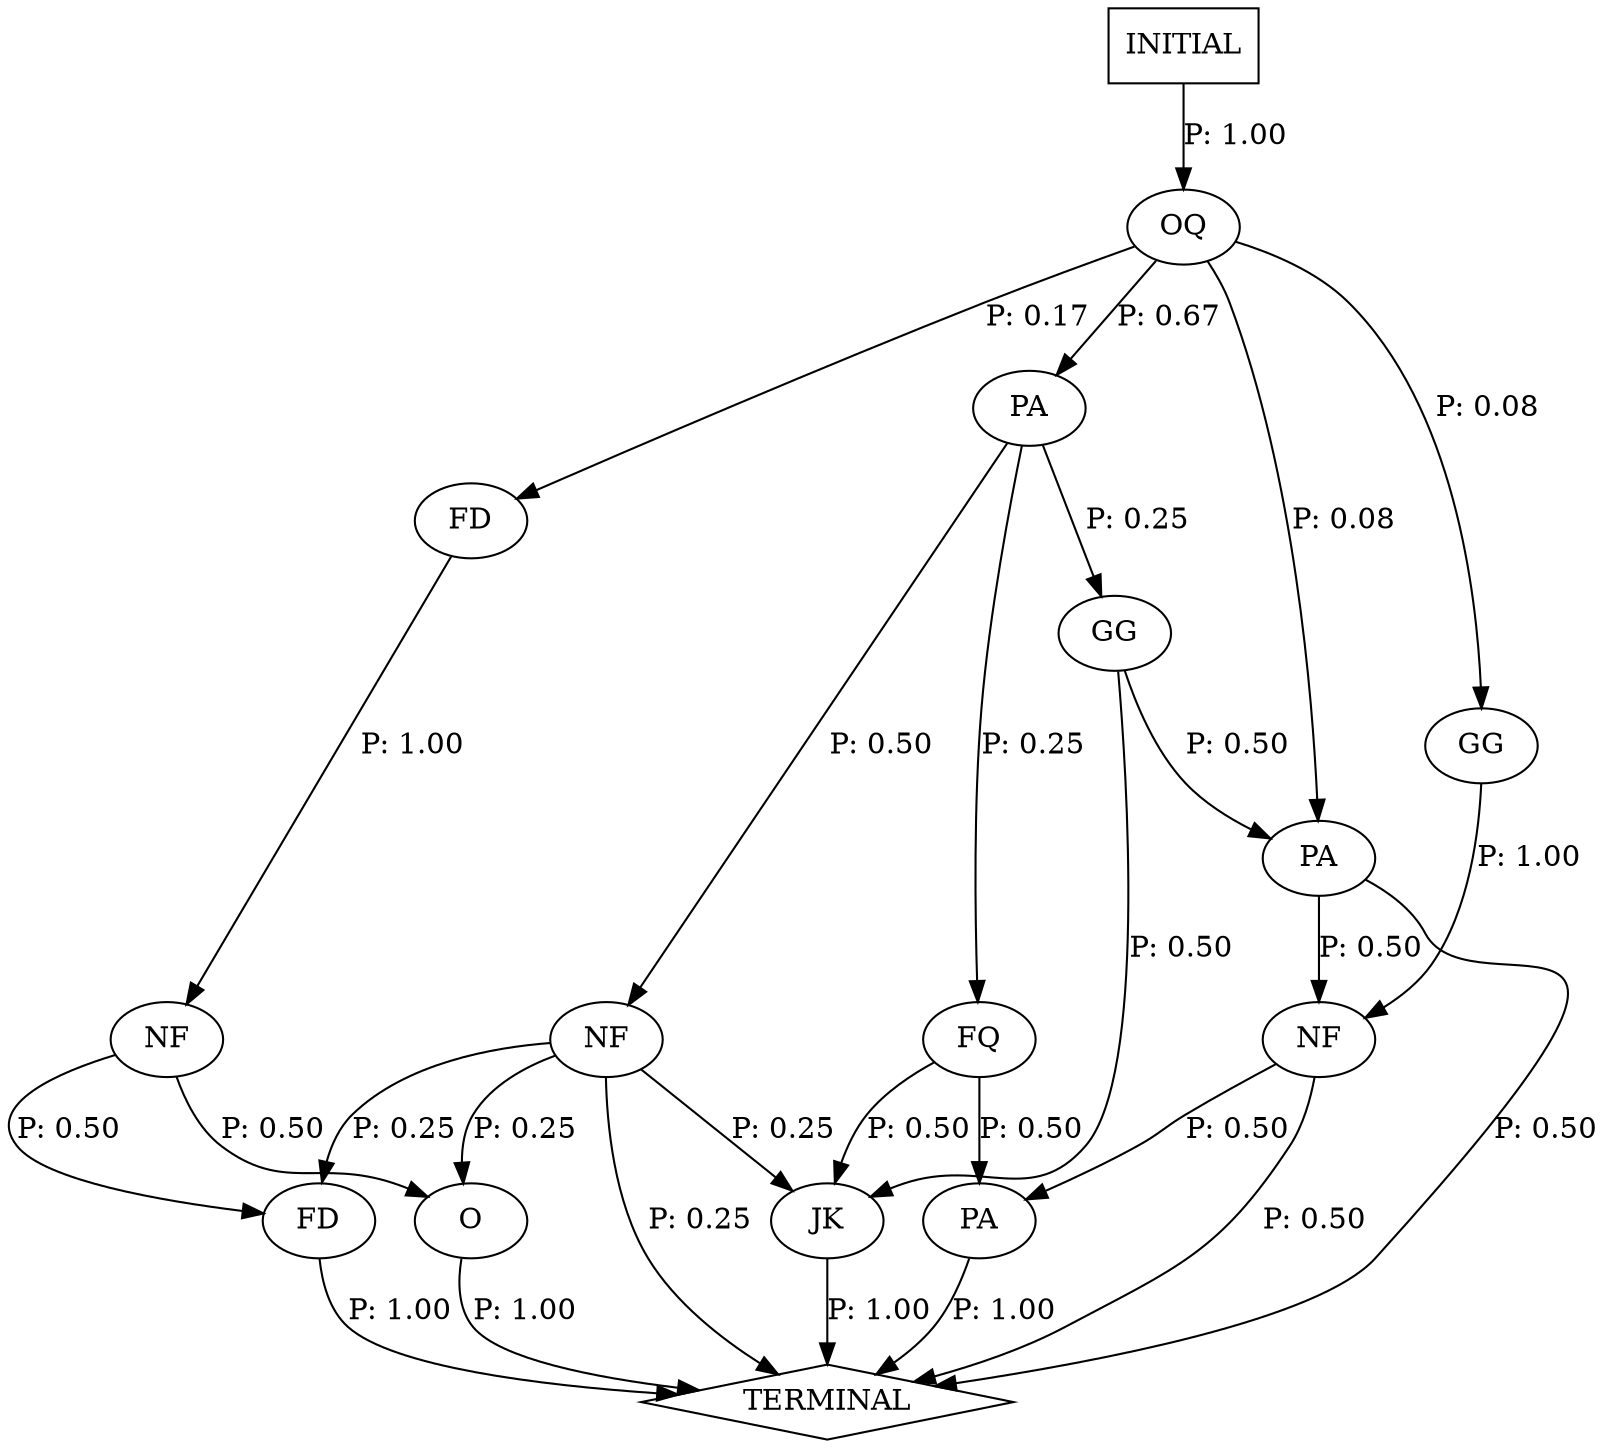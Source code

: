 digraph G {
  0 [label="FD"];
  1 [label="FD"];
  2 [label="FQ"];
  3 [label="GG"];
  4 [label="GG"];
  5 [label="JK"];
  6 [label="NF"];
  7 [label="NF"];
  8 [label="NF"];
  9 [label="O"];
  10 [label="OQ"];
  11 [label="PA"];
  12 [label="PA"];
  13 [label="PA"];
  14 [label="TERMINAL",shape=diamond];
  15 [label="INITIAL",shape=box];
0->6 [label="P: 1.00"];
1->14 [label="P: 1.00"];
2->5 [label="P: 0.50"];
2->11 [label="P: 0.50"];
3->7 [label="P: 1.00"];
4->5 [label="P: 0.50"];
4->12 [label="P: 0.50"];
5->14 [label="P: 1.00"];
6->1 [label="P: 0.50"];
6->9 [label="P: 0.50"];
7->11 [label="P: 0.50"];
7->14 [label="P: 0.50"];
8->1 [label="P: 0.25"];
8->5 [label="P: 0.25"];
8->9 [label="P: 0.25"];
8->14 [label="P: 0.25"];
9->14 [label="P: 1.00"];
10->0 [label="P: 0.17"];
10->3 [label="P: 0.08"];
10->12 [label="P: 0.08"];
10->13 [label="P: 0.67"];
11->14 [label="P: 1.00"];
12->7 [label="P: 0.50"];
12->14 [label="P: 0.50"];
13->2 [label="P: 0.25"];
13->4 [label="P: 0.25"];
13->8 [label="P: 0.50"];
15->10 [label="P: 1.00"];
}
